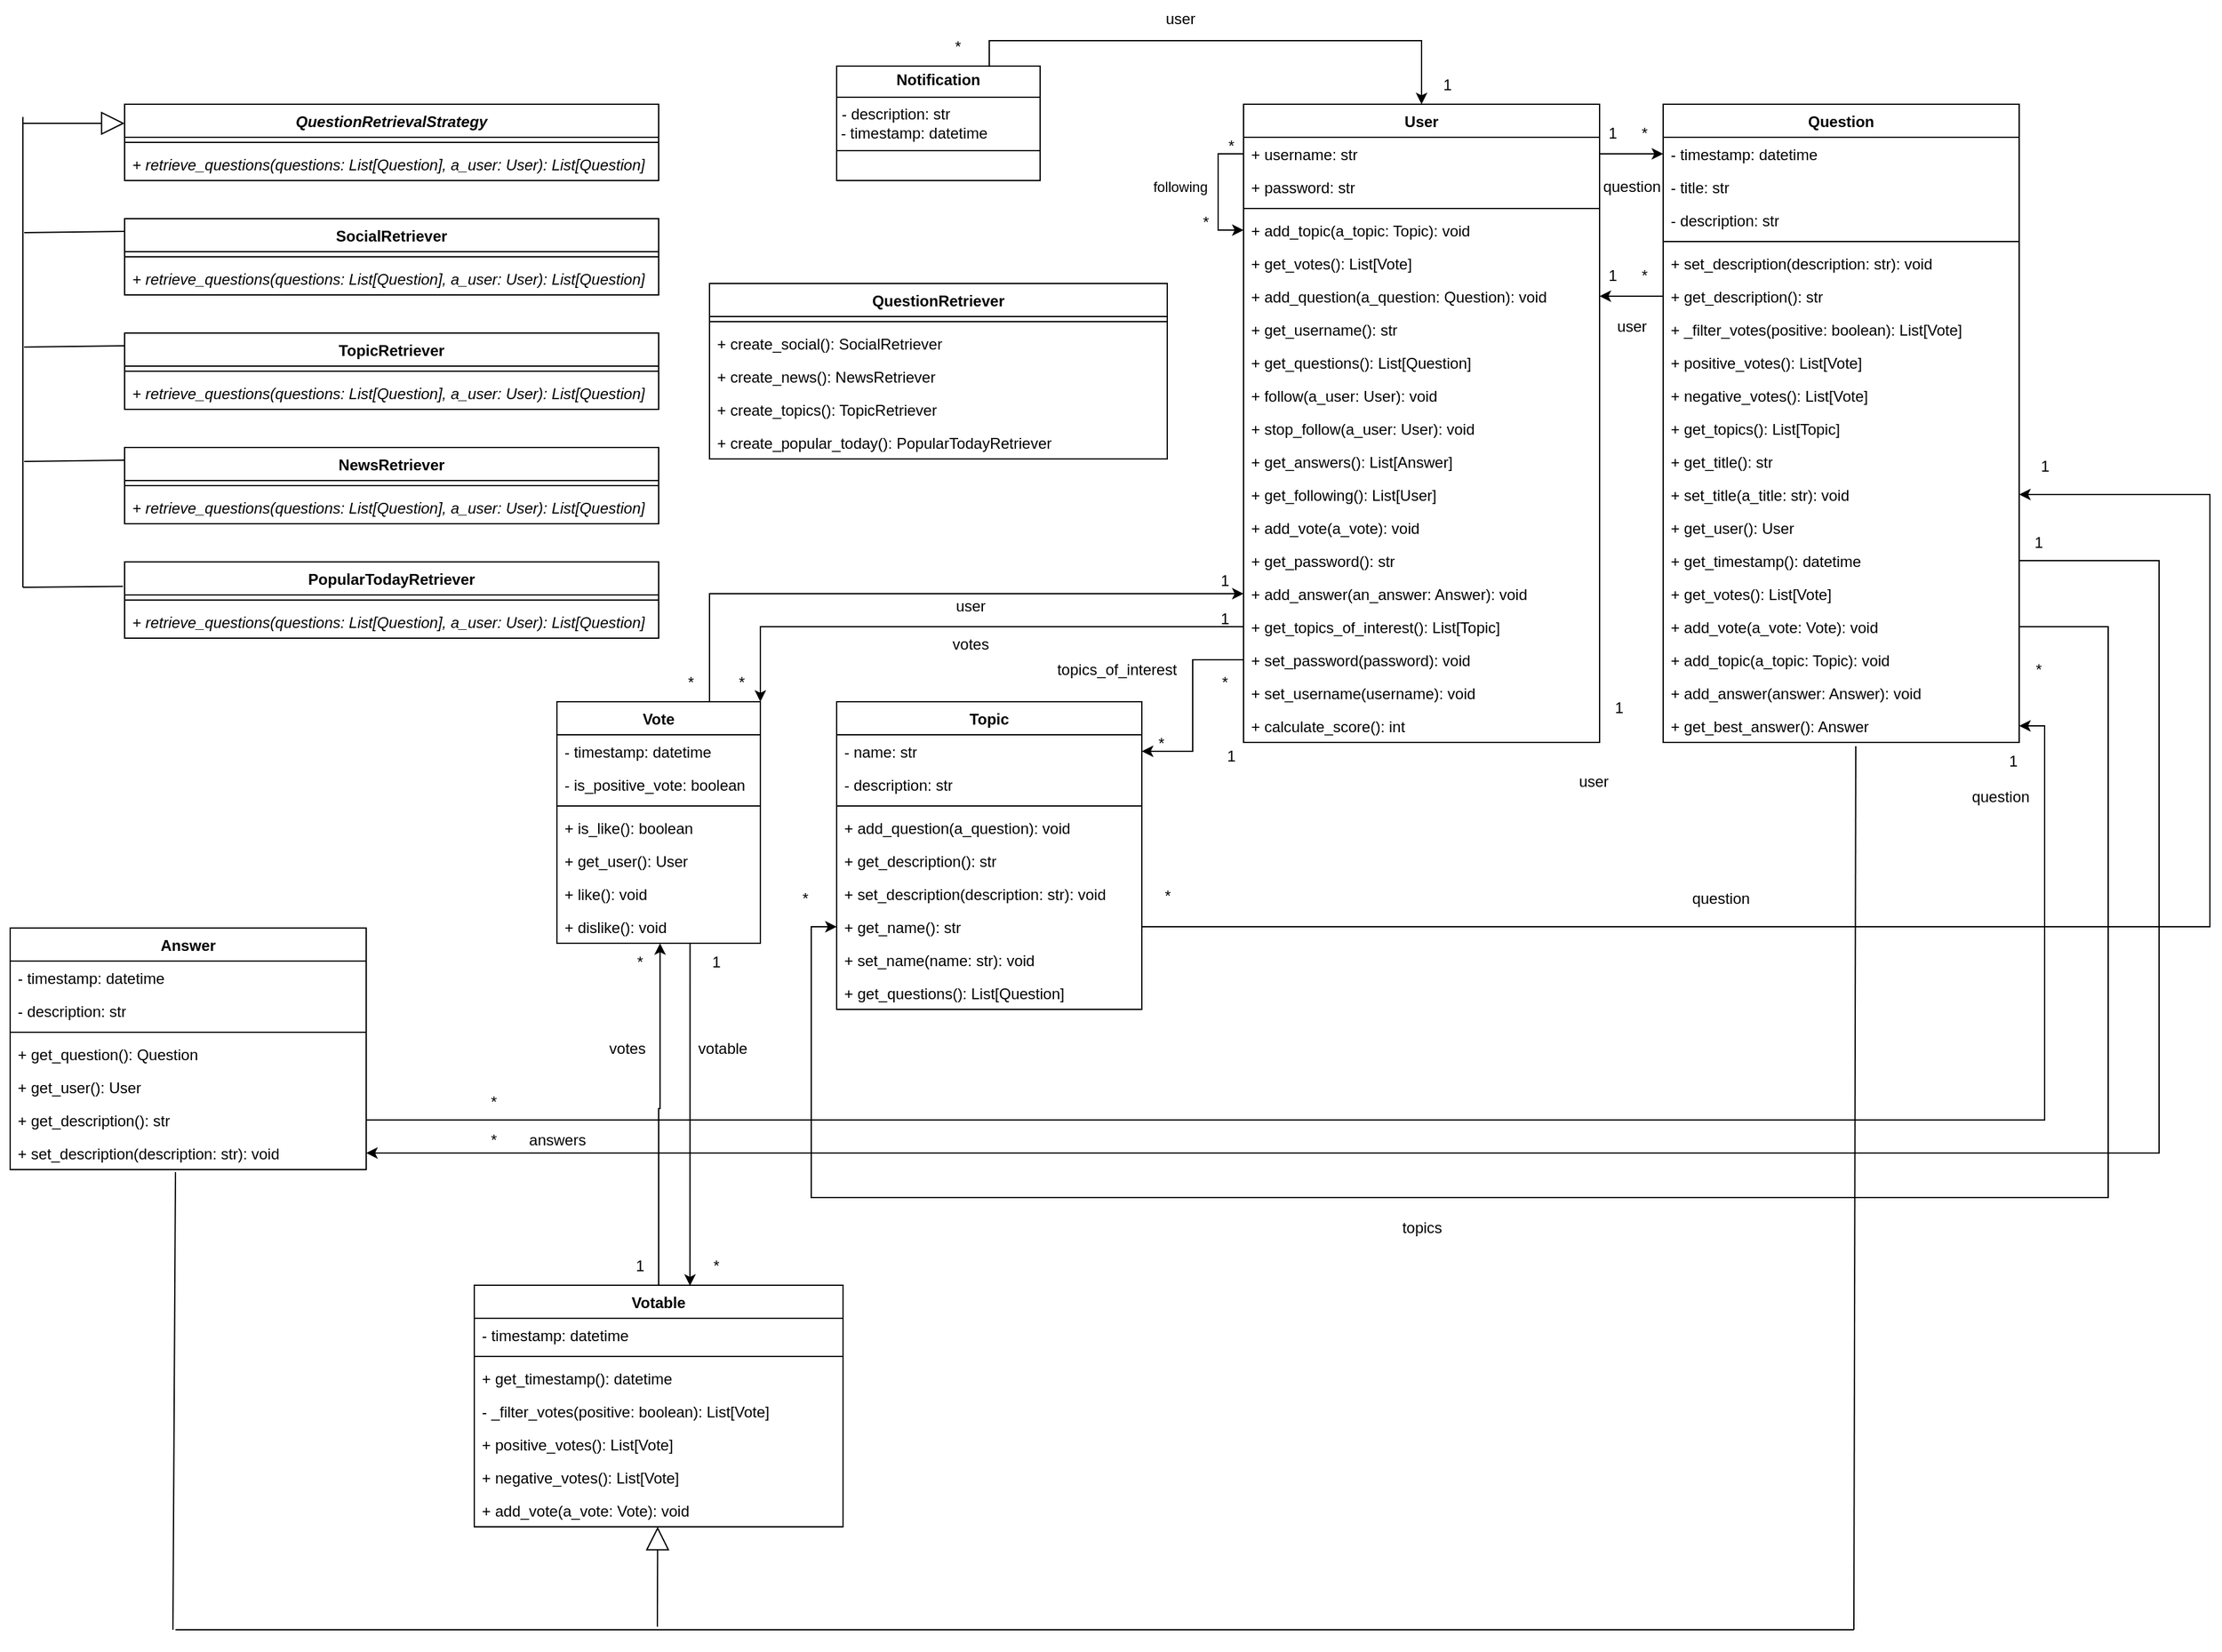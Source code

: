 <mxfile version="26.2.13">
  <diagram name="Page-1" id="iKgPyKmy4LgLmQeAzaMu">
    <mxGraphModel dx="1499" dy="734" grid="1" gridSize="10" guides="1" tooltips="1" connect="1" arrows="1" fold="1" page="1" pageScale="1" pageWidth="827" pageHeight="1169" math="0" shadow="0">
      <root>
        <mxCell id="0" />
        <mxCell id="1" parent="0" />
        <mxCell id="hSo5fMFqvrhgl-bArkcm-11" value="&lt;i&gt;QuestionRetrievalStrategy&lt;/i&gt;" style="swimlane;fontStyle=1;align=center;verticalAlign=top;childLayout=stackLayout;horizontal=1;startSize=26;horizontalStack=0;resizeParent=1;resizeParentMax=0;resizeLast=0;collapsible=1;marginBottom=0;whiteSpace=wrap;html=1;" parent="1" vertex="1">
          <mxGeometry x="120" y="240" width="420" height="60" as="geometry" />
        </mxCell>
        <mxCell id="hSo5fMFqvrhgl-bArkcm-12" value="" style="line;strokeWidth=1;fillColor=none;align=left;verticalAlign=middle;spacingTop=-1;spacingLeft=3;spacingRight=3;rotatable=0;labelPosition=right;points=[];portConstraint=eastwest;strokeColor=inherit;" parent="hSo5fMFqvrhgl-bArkcm-11" vertex="1">
          <mxGeometry y="26" width="420" height="8" as="geometry" />
        </mxCell>
        <mxCell id="hSo5fMFqvrhgl-bArkcm-13" value="&lt;i&gt;+&amp;nbsp;retrieve_questions(questions: List[Question], a_user: User): List[Question]&lt;/i&gt;" style="text;strokeColor=none;fillColor=none;align=left;verticalAlign=top;spacingLeft=4;spacingRight=4;overflow=hidden;rotatable=0;points=[[0,0.5],[1,0.5]];portConstraint=eastwest;whiteSpace=wrap;html=1;" parent="hSo5fMFqvrhgl-bArkcm-11" vertex="1">
          <mxGeometry y="34" width="420" height="26" as="geometry" />
        </mxCell>
        <mxCell id="hSo5fMFqvrhgl-bArkcm-14" value="SocialRetriever" style="swimlane;fontStyle=1;align=center;verticalAlign=top;childLayout=stackLayout;horizontal=1;startSize=26;horizontalStack=0;resizeParent=1;resizeParentMax=0;resizeLast=0;collapsible=1;marginBottom=0;whiteSpace=wrap;html=1;" parent="1" vertex="1">
          <mxGeometry x="120" y="330" width="420" height="60" as="geometry" />
        </mxCell>
        <mxCell id="hSo5fMFqvrhgl-bArkcm-15" value="" style="line;strokeWidth=1;fillColor=none;align=left;verticalAlign=middle;spacingTop=-1;spacingLeft=3;spacingRight=3;rotatable=0;labelPosition=right;points=[];portConstraint=eastwest;strokeColor=inherit;" parent="hSo5fMFqvrhgl-bArkcm-14" vertex="1">
          <mxGeometry y="26" width="420" height="8" as="geometry" />
        </mxCell>
        <mxCell id="hSo5fMFqvrhgl-bArkcm-16" value="&lt;i&gt;+&amp;nbsp;retrieve_questions(questions: List[Question], a_user: User): List[Question]&lt;/i&gt;" style="text;strokeColor=none;fillColor=none;align=left;verticalAlign=top;spacingLeft=4;spacingRight=4;overflow=hidden;rotatable=0;points=[[0,0.5],[1,0.5]];portConstraint=eastwest;whiteSpace=wrap;html=1;" parent="hSo5fMFqvrhgl-bArkcm-14" vertex="1">
          <mxGeometry y="34" width="420" height="26" as="geometry" />
        </mxCell>
        <mxCell id="hSo5fMFqvrhgl-bArkcm-17" value="TopicRetriever" style="swimlane;fontStyle=1;align=center;verticalAlign=top;childLayout=stackLayout;horizontal=1;startSize=26;horizontalStack=0;resizeParent=1;resizeParentMax=0;resizeLast=0;collapsible=1;marginBottom=0;whiteSpace=wrap;html=1;" parent="1" vertex="1">
          <mxGeometry x="120" y="420" width="420" height="60" as="geometry" />
        </mxCell>
        <mxCell id="hSo5fMFqvrhgl-bArkcm-18" value="" style="line;strokeWidth=1;fillColor=none;align=left;verticalAlign=middle;spacingTop=-1;spacingLeft=3;spacingRight=3;rotatable=0;labelPosition=right;points=[];portConstraint=eastwest;strokeColor=inherit;" parent="hSo5fMFqvrhgl-bArkcm-17" vertex="1">
          <mxGeometry y="26" width="420" height="8" as="geometry" />
        </mxCell>
        <mxCell id="hSo5fMFqvrhgl-bArkcm-19" value="&lt;i&gt;+&amp;nbsp;retrieve_questions(questions: List[Question], a_user: User): List[Question]&lt;/i&gt;" style="text;strokeColor=none;fillColor=none;align=left;verticalAlign=top;spacingLeft=4;spacingRight=4;overflow=hidden;rotatable=0;points=[[0,0.5],[1,0.5]];portConstraint=eastwest;whiteSpace=wrap;html=1;" parent="hSo5fMFqvrhgl-bArkcm-17" vertex="1">
          <mxGeometry y="34" width="420" height="26" as="geometry" />
        </mxCell>
        <mxCell id="hSo5fMFqvrhgl-bArkcm-20" value="NewsRetriever" style="swimlane;fontStyle=1;align=center;verticalAlign=top;childLayout=stackLayout;horizontal=1;startSize=26;horizontalStack=0;resizeParent=1;resizeParentMax=0;resizeLast=0;collapsible=1;marginBottom=0;whiteSpace=wrap;html=1;" parent="1" vertex="1">
          <mxGeometry x="120" y="510" width="420" height="60" as="geometry" />
        </mxCell>
        <mxCell id="hSo5fMFqvrhgl-bArkcm-21" value="" style="line;strokeWidth=1;fillColor=none;align=left;verticalAlign=middle;spacingTop=-1;spacingLeft=3;spacingRight=3;rotatable=0;labelPosition=right;points=[];portConstraint=eastwest;strokeColor=inherit;" parent="hSo5fMFqvrhgl-bArkcm-20" vertex="1">
          <mxGeometry y="26" width="420" height="8" as="geometry" />
        </mxCell>
        <mxCell id="hSo5fMFqvrhgl-bArkcm-22" value="&lt;i&gt;+&amp;nbsp;retrieve_questions(questions: List[Question], a_user: User): List[Question]&lt;/i&gt;" style="text;strokeColor=none;fillColor=none;align=left;verticalAlign=top;spacingLeft=4;spacingRight=4;overflow=hidden;rotatable=0;points=[[0,0.5],[1,0.5]];portConstraint=eastwest;whiteSpace=wrap;html=1;" parent="hSo5fMFqvrhgl-bArkcm-20" vertex="1">
          <mxGeometry y="34" width="420" height="26" as="geometry" />
        </mxCell>
        <mxCell id="hSo5fMFqvrhgl-bArkcm-23" value="PopularTodayRetriever" style="swimlane;fontStyle=1;align=center;verticalAlign=top;childLayout=stackLayout;horizontal=1;startSize=26;horizontalStack=0;resizeParent=1;resizeParentMax=0;resizeLast=0;collapsible=1;marginBottom=0;whiteSpace=wrap;html=1;" parent="1" vertex="1">
          <mxGeometry x="120" y="600" width="420" height="60" as="geometry" />
        </mxCell>
        <mxCell id="hSo5fMFqvrhgl-bArkcm-24" value="" style="line;strokeWidth=1;fillColor=none;align=left;verticalAlign=middle;spacingTop=-1;spacingLeft=3;spacingRight=3;rotatable=0;labelPosition=right;points=[];portConstraint=eastwest;strokeColor=inherit;" parent="hSo5fMFqvrhgl-bArkcm-23" vertex="1">
          <mxGeometry y="26" width="420" height="8" as="geometry" />
        </mxCell>
        <mxCell id="hSo5fMFqvrhgl-bArkcm-25" value="&lt;i&gt;+&amp;nbsp;retrieve_questions(questions: List[Question], a_user: User): List[Question]&lt;/i&gt;" style="text;strokeColor=none;fillColor=none;align=left;verticalAlign=top;spacingLeft=4;spacingRight=4;overflow=hidden;rotatable=0;points=[[0,0.5],[1,0.5]];portConstraint=eastwest;whiteSpace=wrap;html=1;" parent="hSo5fMFqvrhgl-bArkcm-23" vertex="1">
          <mxGeometry y="34" width="420" height="26" as="geometry" />
        </mxCell>
        <mxCell id="hSo5fMFqvrhgl-bArkcm-32" value="Answer" style="swimlane;fontStyle=1;align=center;verticalAlign=top;childLayout=stackLayout;horizontal=1;startSize=26;horizontalStack=0;resizeParent=1;resizeParentMax=0;resizeLast=0;collapsible=1;marginBottom=0;whiteSpace=wrap;html=1;" parent="1" vertex="1">
          <mxGeometry x="30" y="888" width="280" height="190" as="geometry" />
        </mxCell>
        <mxCell id="hSo5fMFqvrhgl-bArkcm-33" value="- timestamp: datetime" style="text;strokeColor=none;fillColor=none;align=left;verticalAlign=top;spacingLeft=4;spacingRight=4;overflow=hidden;rotatable=0;points=[[0,0.5],[1,0.5]];portConstraint=eastwest;whiteSpace=wrap;html=1;" parent="hSo5fMFqvrhgl-bArkcm-32" vertex="1">
          <mxGeometry y="26" width="280" height="26" as="geometry" />
        </mxCell>
        <mxCell id="hSo5fMFqvrhgl-bArkcm-34" value="- description: str" style="text;strokeColor=none;fillColor=none;align=left;verticalAlign=top;spacingLeft=4;spacingRight=4;overflow=hidden;rotatable=0;points=[[0,0.5],[1,0.5]];portConstraint=eastwest;whiteSpace=wrap;html=1;" parent="hSo5fMFqvrhgl-bArkcm-32" vertex="1">
          <mxGeometry y="52" width="280" height="26" as="geometry" />
        </mxCell>
        <mxCell id="hSo5fMFqvrhgl-bArkcm-35" value="" style="line;strokeWidth=1;fillColor=none;align=left;verticalAlign=middle;spacingTop=-1;spacingLeft=3;spacingRight=3;rotatable=0;labelPosition=right;points=[];portConstraint=eastwest;strokeColor=inherit;" parent="hSo5fMFqvrhgl-bArkcm-32" vertex="1">
          <mxGeometry y="78" width="280" height="8" as="geometry" />
        </mxCell>
        <mxCell id="hSo5fMFqvrhgl-bArkcm-39" value="+ get_question(): Question" style="text;strokeColor=none;fillColor=none;align=left;verticalAlign=top;spacingLeft=4;spacingRight=4;overflow=hidden;rotatable=0;points=[[0,0.5],[1,0.5]];portConstraint=eastwest;whiteSpace=wrap;html=1;" parent="hSo5fMFqvrhgl-bArkcm-32" vertex="1">
          <mxGeometry y="86" width="280" height="26" as="geometry" />
        </mxCell>
        <mxCell id="hSo5fMFqvrhgl-bArkcm-40" value="+ get_user(): User" style="text;strokeColor=none;fillColor=none;align=left;verticalAlign=top;spacingLeft=4;spacingRight=4;overflow=hidden;rotatable=0;points=[[0,0.5],[1,0.5]];portConstraint=eastwest;whiteSpace=wrap;html=1;" parent="hSo5fMFqvrhgl-bArkcm-32" vertex="1">
          <mxGeometry y="112" width="280" height="26" as="geometry" />
        </mxCell>
        <mxCell id="hSo5fMFqvrhgl-bArkcm-41" value="+ get_description(): str" style="text;strokeColor=none;fillColor=none;align=left;verticalAlign=top;spacingLeft=4;spacingRight=4;overflow=hidden;rotatable=0;points=[[0,0.5],[1,0.5]];portConstraint=eastwest;whiteSpace=wrap;html=1;" parent="hSo5fMFqvrhgl-bArkcm-32" vertex="1">
          <mxGeometry y="138" width="280" height="26" as="geometry" />
        </mxCell>
        <mxCell id="hSo5fMFqvrhgl-bArkcm-42" value="+ set_description(description: str): void" style="text;strokeColor=none;fillColor=none;align=left;verticalAlign=top;spacingLeft=4;spacingRight=4;overflow=hidden;rotatable=0;points=[[0,0.5],[1,0.5]];portConstraint=eastwest;whiteSpace=wrap;html=1;" parent="hSo5fMFqvrhgl-bArkcm-32" vertex="1">
          <mxGeometry y="164" width="280" height="26" as="geometry" />
        </mxCell>
        <mxCell id="hSo5fMFqvrhgl-bArkcm-46" value="User" style="swimlane;fontStyle=1;align=center;verticalAlign=top;childLayout=stackLayout;horizontal=1;startSize=26;horizontalStack=0;resizeParent=1;resizeParentMax=0;resizeLast=0;collapsible=1;marginBottom=0;whiteSpace=wrap;html=1;" parent="1" vertex="1">
          <mxGeometry x="1000" y="240" width="280" height="502" as="geometry" />
        </mxCell>
        <mxCell id="hSo5fMFqvrhgl-bArkcm-47" style="edgeStyle=orthogonalEdgeStyle;rounded=0;orthogonalLoop=1;jettySize=auto;html=1;exitX=0;exitY=0.5;exitDx=0;exitDy=0;entryX=0;entryY=0.5;entryDx=0;entryDy=0;" parent="hSo5fMFqvrhgl-bArkcm-46" source="hSo5fMFqvrhgl-bArkcm-49" target="hSo5fMFqvrhgl-bArkcm-52" edge="1">
          <mxGeometry relative="1" as="geometry" />
        </mxCell>
        <mxCell id="hSo5fMFqvrhgl-bArkcm-48" value="following" style="edgeLabel;html=1;align=center;verticalAlign=middle;resizable=0;points=[];" parent="hSo5fMFqvrhgl-bArkcm-47" vertex="1" connectable="0">
          <mxGeometry x="-0.022" relative="1" as="geometry">
            <mxPoint x="-30" y="-3" as="offset" />
          </mxGeometry>
        </mxCell>
        <mxCell id="hSo5fMFqvrhgl-bArkcm-49" value="+ username: str" style="text;strokeColor=none;fillColor=none;align=left;verticalAlign=top;spacingLeft=4;spacingRight=4;overflow=hidden;rotatable=0;points=[[0,0.5],[1,0.5]];portConstraint=eastwest;whiteSpace=wrap;html=1;" parent="hSo5fMFqvrhgl-bArkcm-46" vertex="1">
          <mxGeometry y="26" width="280" height="26" as="geometry" />
        </mxCell>
        <mxCell id="hSo5fMFqvrhgl-bArkcm-50" value="+ password: str" style="text;strokeColor=none;fillColor=none;align=left;verticalAlign=top;spacingLeft=4;spacingRight=4;overflow=hidden;rotatable=0;points=[[0,0.5],[1,0.5]];portConstraint=eastwest;whiteSpace=wrap;html=1;" parent="hSo5fMFqvrhgl-bArkcm-46" vertex="1">
          <mxGeometry y="52" width="280" height="26" as="geometry" />
        </mxCell>
        <mxCell id="hSo5fMFqvrhgl-bArkcm-51" value="" style="line;strokeWidth=1;fillColor=none;align=left;verticalAlign=middle;spacingTop=-1;spacingLeft=3;spacingRight=3;rotatable=0;labelPosition=right;points=[];portConstraint=eastwest;strokeColor=inherit;" parent="hSo5fMFqvrhgl-bArkcm-46" vertex="1">
          <mxGeometry y="78" width="280" height="8" as="geometry" />
        </mxCell>
        <mxCell id="hSo5fMFqvrhgl-bArkcm-52" value="+&amp;nbsp;add_topic(a_topic: Topic): void" style="text;strokeColor=none;fillColor=none;align=left;verticalAlign=top;spacingLeft=4;spacingRight=4;overflow=hidden;rotatable=0;points=[[0,0.5],[1,0.5]];portConstraint=eastwest;whiteSpace=wrap;html=1;" parent="hSo5fMFqvrhgl-bArkcm-46" vertex="1">
          <mxGeometry y="86" width="280" height="26" as="geometry" />
        </mxCell>
        <mxCell id="hSo5fMFqvrhgl-bArkcm-53" value="+&amp;nbsp;get_votes(): List[Vote]" style="text;strokeColor=none;fillColor=none;align=left;verticalAlign=top;spacingLeft=4;spacingRight=4;overflow=hidden;rotatable=0;points=[[0,0.5],[1,0.5]];portConstraint=eastwest;whiteSpace=wrap;html=1;" parent="hSo5fMFqvrhgl-bArkcm-46" vertex="1">
          <mxGeometry y="112" width="280" height="26" as="geometry" />
        </mxCell>
        <mxCell id="hSo5fMFqvrhgl-bArkcm-54" value="+&amp;nbsp;add_question(a_question: Question): void" style="text;strokeColor=none;fillColor=none;align=left;verticalAlign=top;spacingLeft=4;spacingRight=4;overflow=hidden;rotatable=0;points=[[0,0.5],[1,0.5]];portConstraint=eastwest;whiteSpace=wrap;html=1;" parent="hSo5fMFqvrhgl-bArkcm-46" vertex="1">
          <mxGeometry y="138" width="280" height="26" as="geometry" />
        </mxCell>
        <mxCell id="hSo5fMFqvrhgl-bArkcm-55" value="+&amp;nbsp;get_username(): str" style="text;strokeColor=none;fillColor=none;align=left;verticalAlign=top;spacingLeft=4;spacingRight=4;overflow=hidden;rotatable=0;points=[[0,0.5],[1,0.5]];portConstraint=eastwest;whiteSpace=wrap;html=1;" parent="hSo5fMFqvrhgl-bArkcm-46" vertex="1">
          <mxGeometry y="164" width="280" height="26" as="geometry" />
        </mxCell>
        <mxCell id="hSo5fMFqvrhgl-bArkcm-56" value="+&amp;nbsp;get_questions(): List[Question]" style="text;strokeColor=none;fillColor=none;align=left;verticalAlign=top;spacingLeft=4;spacingRight=4;overflow=hidden;rotatable=0;points=[[0,0.5],[1,0.5]];portConstraint=eastwest;whiteSpace=wrap;html=1;" parent="hSo5fMFqvrhgl-bArkcm-46" vertex="1">
          <mxGeometry y="190" width="280" height="26" as="geometry" />
        </mxCell>
        <mxCell id="hSo5fMFqvrhgl-bArkcm-57" value="+&amp;nbsp;follow(a_user: User): void" style="text;strokeColor=none;fillColor=none;align=left;verticalAlign=top;spacingLeft=4;spacingRight=4;overflow=hidden;rotatable=0;points=[[0,0.5],[1,0.5]];portConstraint=eastwest;whiteSpace=wrap;html=1;" parent="hSo5fMFqvrhgl-bArkcm-46" vertex="1">
          <mxGeometry y="216" width="280" height="26" as="geometry" />
        </mxCell>
        <mxCell id="hSo5fMFqvrhgl-bArkcm-58" value="+ stop_follow(a_user: User): void" style="text;strokeColor=none;fillColor=none;align=left;verticalAlign=top;spacingLeft=4;spacingRight=4;overflow=hidden;rotatable=0;points=[[0,0.5],[1,0.5]];portConstraint=eastwest;whiteSpace=wrap;html=1;" parent="hSo5fMFqvrhgl-bArkcm-46" vertex="1">
          <mxGeometry y="242" width="280" height="26" as="geometry" />
        </mxCell>
        <mxCell id="hSo5fMFqvrhgl-bArkcm-59" value="+ get_answers(): List[Answer]" style="text;strokeColor=none;fillColor=none;align=left;verticalAlign=top;spacingLeft=4;spacingRight=4;overflow=hidden;rotatable=0;points=[[0,0.5],[1,0.5]];portConstraint=eastwest;whiteSpace=wrap;html=1;" parent="hSo5fMFqvrhgl-bArkcm-46" vertex="1">
          <mxGeometry y="268" width="280" height="26" as="geometry" />
        </mxCell>
        <mxCell id="hSo5fMFqvrhgl-bArkcm-60" value="+&amp;nbsp;get_following(): List[User]" style="text;strokeColor=none;fillColor=none;align=left;verticalAlign=top;spacingLeft=4;spacingRight=4;overflow=hidden;rotatable=0;points=[[0,0.5],[1,0.5]];portConstraint=eastwest;whiteSpace=wrap;html=1;" parent="hSo5fMFqvrhgl-bArkcm-46" vertex="1">
          <mxGeometry y="294" width="280" height="26" as="geometry" />
        </mxCell>
        <mxCell id="hSo5fMFqvrhgl-bArkcm-61" value="+ add_vote(a_vote): void" style="text;strokeColor=none;fillColor=none;align=left;verticalAlign=top;spacingLeft=4;spacingRight=4;overflow=hidden;rotatable=0;points=[[0,0.5],[1,0.5]];portConstraint=eastwest;whiteSpace=wrap;html=1;" parent="hSo5fMFqvrhgl-bArkcm-46" vertex="1">
          <mxGeometry y="320" width="280" height="26" as="geometry" />
        </mxCell>
        <mxCell id="hSo5fMFqvrhgl-bArkcm-62" value="+ get_password(): str" style="text;strokeColor=none;fillColor=none;align=left;verticalAlign=top;spacingLeft=4;spacingRight=4;overflow=hidden;rotatable=0;points=[[0,0.5],[1,0.5]];portConstraint=eastwest;whiteSpace=wrap;html=1;" parent="hSo5fMFqvrhgl-bArkcm-46" vertex="1">
          <mxGeometry y="346" width="280" height="26" as="geometry" />
        </mxCell>
        <mxCell id="hSo5fMFqvrhgl-bArkcm-63" value="+&amp;nbsp;add_answer(an_answer: Answer): void" style="text;strokeColor=none;fillColor=none;align=left;verticalAlign=top;spacingLeft=4;spacingRight=4;overflow=hidden;rotatable=0;points=[[0,0.5],[1,0.5]];portConstraint=eastwest;whiteSpace=wrap;html=1;" parent="hSo5fMFqvrhgl-bArkcm-46" vertex="1">
          <mxGeometry y="372" width="280" height="26" as="geometry" />
        </mxCell>
        <mxCell id="hSo5fMFqvrhgl-bArkcm-64" value="+&amp;nbsp;get_topics_of_interest(): List[Topic]" style="text;strokeColor=none;fillColor=none;align=left;verticalAlign=top;spacingLeft=4;spacingRight=4;overflow=hidden;rotatable=0;points=[[0,0.5],[1,0.5]];portConstraint=eastwest;whiteSpace=wrap;html=1;" parent="hSo5fMFqvrhgl-bArkcm-46" vertex="1">
          <mxGeometry y="398" width="280" height="26" as="geometry" />
        </mxCell>
        <mxCell id="hSo5fMFqvrhgl-bArkcm-65" value="+&amp;nbsp;set_password(password): void" style="text;strokeColor=none;fillColor=none;align=left;verticalAlign=top;spacingLeft=4;spacingRight=4;overflow=hidden;rotatable=0;points=[[0,0.5],[1,0.5]];portConstraint=eastwest;whiteSpace=wrap;html=1;" parent="hSo5fMFqvrhgl-bArkcm-46" vertex="1">
          <mxGeometry y="424" width="280" height="26" as="geometry" />
        </mxCell>
        <mxCell id="hSo5fMFqvrhgl-bArkcm-66" value="+&amp;nbsp;set_username(username): void" style="text;strokeColor=none;fillColor=none;align=left;verticalAlign=top;spacingLeft=4;spacingRight=4;overflow=hidden;rotatable=0;points=[[0,0.5],[1,0.5]];portConstraint=eastwest;whiteSpace=wrap;html=1;" parent="hSo5fMFqvrhgl-bArkcm-46" vertex="1">
          <mxGeometry y="450" width="280" height="26" as="geometry" />
        </mxCell>
        <mxCell id="hSo5fMFqvrhgl-bArkcm-67" value="+&amp;nbsp;calculate_score(): int" style="text;strokeColor=none;fillColor=none;align=left;verticalAlign=top;spacingLeft=4;spacingRight=4;overflow=hidden;rotatable=0;points=[[0,0.5],[1,0.5]];portConstraint=eastwest;whiteSpace=wrap;html=1;" parent="hSo5fMFqvrhgl-bArkcm-46" vertex="1">
          <mxGeometry y="476" width="280" height="26" as="geometry" />
        </mxCell>
        <mxCell id="hSo5fMFqvrhgl-bArkcm-68" style="edgeStyle=orthogonalEdgeStyle;rounded=0;orthogonalLoop=1;jettySize=auto;html=1;exitX=0.75;exitY=0;exitDx=0;exitDy=0;entryX=0;entryY=0.5;entryDx=0;entryDy=0;" parent="1" source="hSo5fMFqvrhgl-bArkcm-69" target="hSo5fMFqvrhgl-bArkcm-63" edge="1">
          <mxGeometry relative="1" as="geometry" />
        </mxCell>
        <mxCell id="hSo5fMFqvrhgl-bArkcm-69" value="Vote" style="swimlane;fontStyle=1;align=center;verticalAlign=top;childLayout=stackLayout;horizontal=1;startSize=26;horizontalStack=0;resizeParent=1;resizeParentMax=0;resizeLast=0;collapsible=1;marginBottom=0;whiteSpace=wrap;html=1;" parent="1" vertex="1">
          <mxGeometry x="460" y="710" width="160" height="190" as="geometry" />
        </mxCell>
        <mxCell id="hSo5fMFqvrhgl-bArkcm-70" value="- timestamp: datetime" style="text;strokeColor=none;fillColor=none;align=left;verticalAlign=top;spacingLeft=4;spacingRight=4;overflow=hidden;rotatable=0;points=[[0,0.5],[1,0.5]];portConstraint=eastwest;whiteSpace=wrap;html=1;" parent="hSo5fMFqvrhgl-bArkcm-69" vertex="1">
          <mxGeometry y="26" width="160" height="26" as="geometry" />
        </mxCell>
        <mxCell id="hSo5fMFqvrhgl-bArkcm-71" value="- is_positive_vote: boolean" style="text;strokeColor=none;fillColor=none;align=left;verticalAlign=top;spacingLeft=4;spacingRight=4;overflow=hidden;rotatable=0;points=[[0,0.5],[1,0.5]];portConstraint=eastwest;whiteSpace=wrap;html=1;" parent="hSo5fMFqvrhgl-bArkcm-69" vertex="1">
          <mxGeometry y="52" width="160" height="26" as="geometry" />
        </mxCell>
        <mxCell id="hSo5fMFqvrhgl-bArkcm-72" value="" style="line;strokeWidth=1;fillColor=none;align=left;verticalAlign=middle;spacingTop=-1;spacingLeft=3;spacingRight=3;rotatable=0;labelPosition=right;points=[];portConstraint=eastwest;strokeColor=inherit;" parent="hSo5fMFqvrhgl-bArkcm-69" vertex="1">
          <mxGeometry y="78" width="160" height="8" as="geometry" />
        </mxCell>
        <mxCell id="hSo5fMFqvrhgl-bArkcm-73" value="+&amp;nbsp;is_like(): boolean" style="text;strokeColor=none;fillColor=none;align=left;verticalAlign=top;spacingLeft=4;spacingRight=4;overflow=hidden;rotatable=0;points=[[0,0.5],[1,0.5]];portConstraint=eastwest;whiteSpace=wrap;html=1;" parent="hSo5fMFqvrhgl-bArkcm-69" vertex="1">
          <mxGeometry y="86" width="160" height="26" as="geometry" />
        </mxCell>
        <mxCell id="hSo5fMFqvrhgl-bArkcm-74" value="+ get_user(): User" style="text;strokeColor=none;fillColor=none;align=left;verticalAlign=top;spacingLeft=4;spacingRight=4;overflow=hidden;rotatable=0;points=[[0,0.5],[1,0.5]];portConstraint=eastwest;whiteSpace=wrap;html=1;" parent="hSo5fMFqvrhgl-bArkcm-69" vertex="1">
          <mxGeometry y="112" width="160" height="26" as="geometry" />
        </mxCell>
        <mxCell id="hSo5fMFqvrhgl-bArkcm-75" value="+ like(): void" style="text;strokeColor=none;fillColor=none;align=left;verticalAlign=top;spacingLeft=4;spacingRight=4;overflow=hidden;rotatable=0;points=[[0,0.5],[1,0.5]];portConstraint=eastwest;whiteSpace=wrap;html=1;" parent="hSo5fMFqvrhgl-bArkcm-69" vertex="1">
          <mxGeometry y="138" width="160" height="26" as="geometry" />
        </mxCell>
        <mxCell id="hSo5fMFqvrhgl-bArkcm-76" value="+ dislike(): void" style="text;strokeColor=none;fillColor=none;align=left;verticalAlign=top;spacingLeft=4;spacingRight=4;overflow=hidden;rotatable=0;points=[[0,0.5],[1,0.5]];portConstraint=eastwest;whiteSpace=wrap;html=1;" parent="hSo5fMFqvrhgl-bArkcm-69" vertex="1">
          <mxGeometry y="164" width="160" height="26" as="geometry" />
        </mxCell>
        <mxCell id="hSo5fMFqvrhgl-bArkcm-77" value="Question" style="swimlane;fontStyle=1;align=center;verticalAlign=top;childLayout=stackLayout;horizontal=1;startSize=26;horizontalStack=0;resizeParent=1;resizeParentMax=0;resizeLast=0;collapsible=1;marginBottom=0;whiteSpace=wrap;html=1;" parent="1" vertex="1">
          <mxGeometry x="1330" y="240" width="280" height="502" as="geometry" />
        </mxCell>
        <mxCell id="hSo5fMFqvrhgl-bArkcm-78" value="- timestamp: datetime" style="text;strokeColor=none;fillColor=none;align=left;verticalAlign=top;spacingLeft=4;spacingRight=4;overflow=hidden;rotatable=0;points=[[0,0.5],[1,0.5]];portConstraint=eastwest;whiteSpace=wrap;html=1;" parent="hSo5fMFqvrhgl-bArkcm-77" vertex="1">
          <mxGeometry y="26" width="280" height="26" as="geometry" />
        </mxCell>
        <mxCell id="hSo5fMFqvrhgl-bArkcm-79" value="- title: str" style="text;strokeColor=none;fillColor=none;align=left;verticalAlign=top;spacingLeft=4;spacingRight=4;overflow=hidden;rotatable=0;points=[[0,0.5],[1,0.5]];portConstraint=eastwest;whiteSpace=wrap;html=1;" parent="hSo5fMFqvrhgl-bArkcm-77" vertex="1">
          <mxGeometry y="52" width="280" height="26" as="geometry" />
        </mxCell>
        <mxCell id="hSo5fMFqvrhgl-bArkcm-80" value="- description: str" style="text;strokeColor=none;fillColor=none;align=left;verticalAlign=top;spacingLeft=4;spacingRight=4;overflow=hidden;rotatable=0;points=[[0,0.5],[1,0.5]];portConstraint=eastwest;whiteSpace=wrap;html=1;" parent="hSo5fMFqvrhgl-bArkcm-77" vertex="1">
          <mxGeometry y="78" width="280" height="26" as="geometry" />
        </mxCell>
        <mxCell id="hSo5fMFqvrhgl-bArkcm-81" value="" style="line;strokeWidth=1;fillColor=none;align=left;verticalAlign=middle;spacingTop=-1;spacingLeft=3;spacingRight=3;rotatable=0;labelPosition=right;points=[];portConstraint=eastwest;strokeColor=inherit;" parent="hSo5fMFqvrhgl-bArkcm-77" vertex="1">
          <mxGeometry y="104" width="280" height="8" as="geometry" />
        </mxCell>
        <mxCell id="hSo5fMFqvrhgl-bArkcm-82" value="+&amp;nbsp;set_description(description: str): void" style="text;strokeColor=none;fillColor=none;align=left;verticalAlign=top;spacingLeft=4;spacingRight=4;overflow=hidden;rotatable=0;points=[[0,0.5],[1,0.5]];portConstraint=eastwest;whiteSpace=wrap;html=1;" parent="hSo5fMFqvrhgl-bArkcm-77" vertex="1">
          <mxGeometry y="112" width="280" height="26" as="geometry" />
        </mxCell>
        <mxCell id="hSo5fMFqvrhgl-bArkcm-83" value="+&amp;nbsp;get_description(): str" style="text;strokeColor=none;fillColor=none;align=left;verticalAlign=top;spacingLeft=4;spacingRight=4;overflow=hidden;rotatable=0;points=[[0,0.5],[1,0.5]];portConstraint=eastwest;whiteSpace=wrap;html=1;" parent="hSo5fMFqvrhgl-bArkcm-77" vertex="1">
          <mxGeometry y="138" width="280" height="26" as="geometry" />
        </mxCell>
        <mxCell id="hSo5fMFqvrhgl-bArkcm-84" value="+&amp;nbsp;_filter_votes(positive: boolean): List[Vote]" style="text;strokeColor=none;fillColor=none;align=left;verticalAlign=top;spacingLeft=4;spacingRight=4;overflow=hidden;rotatable=0;points=[[0,0.5],[1,0.5]];portConstraint=eastwest;whiteSpace=wrap;html=1;" parent="hSo5fMFqvrhgl-bArkcm-77" vertex="1">
          <mxGeometry y="164" width="280" height="26" as="geometry" />
        </mxCell>
        <mxCell id="hSo5fMFqvrhgl-bArkcm-85" value="+&amp;nbsp;positive_votes(): List[Vote]" style="text;strokeColor=none;fillColor=none;align=left;verticalAlign=top;spacingLeft=4;spacingRight=4;overflow=hidden;rotatable=0;points=[[0,0.5],[1,0.5]];portConstraint=eastwest;whiteSpace=wrap;html=1;" parent="hSo5fMFqvrhgl-bArkcm-77" vertex="1">
          <mxGeometry y="190" width="280" height="26" as="geometry" />
        </mxCell>
        <mxCell id="hSo5fMFqvrhgl-bArkcm-86" value="+ negative_votes(): List[Vote]" style="text;strokeColor=none;fillColor=none;align=left;verticalAlign=top;spacingLeft=4;spacingRight=4;overflow=hidden;rotatable=0;points=[[0,0.5],[1,0.5]];portConstraint=eastwest;whiteSpace=wrap;html=1;" parent="hSo5fMFqvrhgl-bArkcm-77" vertex="1">
          <mxGeometry y="216" width="280" height="26" as="geometry" />
        </mxCell>
        <mxCell id="hSo5fMFqvrhgl-bArkcm-87" value="+&amp;nbsp;get_topics(): List[Topic]" style="text;strokeColor=none;fillColor=none;align=left;verticalAlign=top;spacingLeft=4;spacingRight=4;overflow=hidden;rotatable=0;points=[[0,0.5],[1,0.5]];portConstraint=eastwest;whiteSpace=wrap;html=1;" parent="hSo5fMFqvrhgl-bArkcm-77" vertex="1">
          <mxGeometry y="242" width="280" height="26" as="geometry" />
        </mxCell>
        <mxCell id="hSo5fMFqvrhgl-bArkcm-88" value="+ get_title(): str" style="text;strokeColor=none;fillColor=none;align=left;verticalAlign=top;spacingLeft=4;spacingRight=4;overflow=hidden;rotatable=0;points=[[0,0.5],[1,0.5]];portConstraint=eastwest;whiteSpace=wrap;html=1;" parent="hSo5fMFqvrhgl-bArkcm-77" vertex="1">
          <mxGeometry y="268" width="280" height="26" as="geometry" />
        </mxCell>
        <mxCell id="hSo5fMFqvrhgl-bArkcm-89" value="+&amp;nbsp;set_title(a_title: str): void" style="text;strokeColor=none;fillColor=none;align=left;verticalAlign=top;spacingLeft=4;spacingRight=4;overflow=hidden;rotatable=0;points=[[0,0.5],[1,0.5]];portConstraint=eastwest;whiteSpace=wrap;html=1;" parent="hSo5fMFqvrhgl-bArkcm-77" vertex="1">
          <mxGeometry y="294" width="280" height="26" as="geometry" />
        </mxCell>
        <mxCell id="hSo5fMFqvrhgl-bArkcm-90" value="+ get_user(): User" style="text;strokeColor=none;fillColor=none;align=left;verticalAlign=top;spacingLeft=4;spacingRight=4;overflow=hidden;rotatable=0;points=[[0,0.5],[1,0.5]];portConstraint=eastwest;whiteSpace=wrap;html=1;" parent="hSo5fMFqvrhgl-bArkcm-77" vertex="1">
          <mxGeometry y="320" width="280" height="26" as="geometry" />
        </mxCell>
        <mxCell id="hSo5fMFqvrhgl-bArkcm-91" value="+&amp;nbsp;get_timestamp(): datetime" style="text;strokeColor=none;fillColor=none;align=left;verticalAlign=top;spacingLeft=4;spacingRight=4;overflow=hidden;rotatable=0;points=[[0,0.5],[1,0.5]];portConstraint=eastwest;whiteSpace=wrap;html=1;" parent="hSo5fMFqvrhgl-bArkcm-77" vertex="1">
          <mxGeometry y="346" width="280" height="26" as="geometry" />
        </mxCell>
        <mxCell id="hSo5fMFqvrhgl-bArkcm-92" value="+&amp;nbsp;get_votes(): List[Vote]" style="text;strokeColor=none;fillColor=none;align=left;verticalAlign=top;spacingLeft=4;spacingRight=4;overflow=hidden;rotatable=0;points=[[0,0.5],[1,0.5]];portConstraint=eastwest;whiteSpace=wrap;html=1;" parent="hSo5fMFqvrhgl-bArkcm-77" vertex="1">
          <mxGeometry y="372" width="280" height="26" as="geometry" />
        </mxCell>
        <mxCell id="hSo5fMFqvrhgl-bArkcm-93" value="+ add_vote(a_vote: Vote): void" style="text;strokeColor=none;fillColor=none;align=left;verticalAlign=top;spacingLeft=4;spacingRight=4;overflow=hidden;rotatable=0;points=[[0,0.5],[1,0.5]];portConstraint=eastwest;whiteSpace=wrap;html=1;" parent="hSo5fMFqvrhgl-bArkcm-77" vertex="1">
          <mxGeometry y="398" width="280" height="26" as="geometry" />
        </mxCell>
        <mxCell id="hSo5fMFqvrhgl-bArkcm-94" value="+ add_topic(a_topic: Topic): void" style="text;strokeColor=none;fillColor=none;align=left;verticalAlign=top;spacingLeft=4;spacingRight=4;overflow=hidden;rotatable=0;points=[[0,0.5],[1,0.5]];portConstraint=eastwest;whiteSpace=wrap;html=1;" parent="hSo5fMFqvrhgl-bArkcm-77" vertex="1">
          <mxGeometry y="424" width="280" height="26" as="geometry" />
        </mxCell>
        <mxCell id="hSo5fMFqvrhgl-bArkcm-95" value="+ add_answer(answer: Answer): void" style="text;strokeColor=none;fillColor=none;align=left;verticalAlign=top;spacingLeft=4;spacingRight=4;overflow=hidden;rotatable=0;points=[[0,0.5],[1,0.5]];portConstraint=eastwest;whiteSpace=wrap;html=1;" parent="hSo5fMFqvrhgl-bArkcm-77" vertex="1">
          <mxGeometry y="450" width="280" height="26" as="geometry" />
        </mxCell>
        <mxCell id="hSo5fMFqvrhgl-bArkcm-96" value="+ get_best_answer(): Answer" style="text;strokeColor=none;fillColor=none;align=left;verticalAlign=top;spacingLeft=4;spacingRight=4;overflow=hidden;rotatable=0;points=[[0,0.5],[1,0.5]];portConstraint=eastwest;whiteSpace=wrap;html=1;" parent="hSo5fMFqvrhgl-bArkcm-77" vertex="1">
          <mxGeometry y="476" width="280" height="26" as="geometry" />
        </mxCell>
        <mxCell id="hSo5fMFqvrhgl-bArkcm-97" value="Topic" style="swimlane;fontStyle=1;align=center;verticalAlign=top;childLayout=stackLayout;horizontal=1;startSize=26;horizontalStack=0;resizeParent=1;resizeParentMax=0;resizeLast=0;collapsible=1;marginBottom=0;whiteSpace=wrap;html=1;" parent="1" vertex="1">
          <mxGeometry x="680" y="710" width="240" height="242" as="geometry" />
        </mxCell>
        <mxCell id="hSo5fMFqvrhgl-bArkcm-98" value="- name: str" style="text;strokeColor=none;fillColor=none;align=left;verticalAlign=top;spacingLeft=4;spacingRight=4;overflow=hidden;rotatable=0;points=[[0,0.5],[1,0.5]];portConstraint=eastwest;whiteSpace=wrap;html=1;" parent="hSo5fMFqvrhgl-bArkcm-97" vertex="1">
          <mxGeometry y="26" width="240" height="26" as="geometry" />
        </mxCell>
        <mxCell id="hSo5fMFqvrhgl-bArkcm-99" value="- description: str" style="text;strokeColor=none;fillColor=none;align=left;verticalAlign=top;spacingLeft=4;spacingRight=4;overflow=hidden;rotatable=0;points=[[0,0.5],[1,0.5]];portConstraint=eastwest;whiteSpace=wrap;html=1;" parent="hSo5fMFqvrhgl-bArkcm-97" vertex="1">
          <mxGeometry y="52" width="240" height="26" as="geometry" />
        </mxCell>
        <mxCell id="hSo5fMFqvrhgl-bArkcm-100" value="" style="line;strokeWidth=1;fillColor=none;align=left;verticalAlign=middle;spacingTop=-1;spacingLeft=3;spacingRight=3;rotatable=0;labelPosition=right;points=[];portConstraint=eastwest;strokeColor=inherit;" parent="hSo5fMFqvrhgl-bArkcm-97" vertex="1">
          <mxGeometry y="78" width="240" height="8" as="geometry" />
        </mxCell>
        <mxCell id="hSo5fMFqvrhgl-bArkcm-101" value="+ add_question(a_question): void" style="text;strokeColor=none;fillColor=none;align=left;verticalAlign=top;spacingLeft=4;spacingRight=4;overflow=hidden;rotatable=0;points=[[0,0.5],[1,0.5]];portConstraint=eastwest;whiteSpace=wrap;html=1;" parent="hSo5fMFqvrhgl-bArkcm-97" vertex="1">
          <mxGeometry y="86" width="240" height="26" as="geometry" />
        </mxCell>
        <mxCell id="hSo5fMFqvrhgl-bArkcm-102" value="+ get_description(): str" style="text;strokeColor=none;fillColor=none;align=left;verticalAlign=top;spacingLeft=4;spacingRight=4;overflow=hidden;rotatable=0;points=[[0,0.5],[1,0.5]];portConstraint=eastwest;whiteSpace=wrap;html=1;" parent="hSo5fMFqvrhgl-bArkcm-97" vertex="1">
          <mxGeometry y="112" width="240" height="26" as="geometry" />
        </mxCell>
        <mxCell id="hSo5fMFqvrhgl-bArkcm-103" value="+ set_description(description: str): void" style="text;strokeColor=none;fillColor=none;align=left;verticalAlign=top;spacingLeft=4;spacingRight=4;overflow=hidden;rotatable=0;points=[[0,0.5],[1,0.5]];portConstraint=eastwest;whiteSpace=wrap;html=1;" parent="hSo5fMFqvrhgl-bArkcm-97" vertex="1">
          <mxGeometry y="138" width="240" height="26" as="geometry" />
        </mxCell>
        <mxCell id="hSo5fMFqvrhgl-bArkcm-104" value="+ get_name(): str" style="text;strokeColor=none;fillColor=none;align=left;verticalAlign=top;spacingLeft=4;spacingRight=4;overflow=hidden;rotatable=0;points=[[0,0.5],[1,0.5]];portConstraint=eastwest;whiteSpace=wrap;html=1;" parent="hSo5fMFqvrhgl-bArkcm-97" vertex="1">
          <mxGeometry y="164" width="240" height="26" as="geometry" />
        </mxCell>
        <mxCell id="hSo5fMFqvrhgl-bArkcm-105" value="+ set_name(name: str): void" style="text;strokeColor=none;fillColor=none;align=left;verticalAlign=top;spacingLeft=4;spacingRight=4;overflow=hidden;rotatable=0;points=[[0,0.5],[1,0.5]];portConstraint=eastwest;whiteSpace=wrap;html=1;" parent="hSo5fMFqvrhgl-bArkcm-97" vertex="1">
          <mxGeometry y="190" width="240" height="26" as="geometry" />
        </mxCell>
        <mxCell id="hSo5fMFqvrhgl-bArkcm-106" value="+ get_questions(): List[Question]" style="text;strokeColor=none;fillColor=none;align=left;verticalAlign=top;spacingLeft=4;spacingRight=4;overflow=hidden;rotatable=0;points=[[0,0.5],[1,0.5]];portConstraint=eastwest;whiteSpace=wrap;html=1;" parent="hSo5fMFqvrhgl-bArkcm-97" vertex="1">
          <mxGeometry y="216" width="240" height="26" as="geometry" />
        </mxCell>
        <mxCell id="hSo5fMFqvrhgl-bArkcm-107" value="" style="endArrow=block;endSize=16;endFill=0;html=1;rounded=0;entryX=0;entryY=0.25;entryDx=0;entryDy=0;" parent="1" target="hSo5fMFqvrhgl-bArkcm-11" edge="1">
          <mxGeometry width="160" relative="1" as="geometry">
            <mxPoint x="40" y="255" as="sourcePoint" />
            <mxPoint x="110" y="269.37" as="targetPoint" />
          </mxGeometry>
        </mxCell>
        <mxCell id="hSo5fMFqvrhgl-bArkcm-108" value="" style="endArrow=none;html=1;rounded=0;" parent="1" edge="1">
          <mxGeometry width="50" height="50" relative="1" as="geometry">
            <mxPoint x="40" y="620" as="sourcePoint" />
            <mxPoint x="40" y="250" as="targetPoint" />
          </mxGeometry>
        </mxCell>
        <mxCell id="hSo5fMFqvrhgl-bArkcm-109" value="" style="endArrow=none;html=1;rounded=0;entryX=-0.003;entryY=0.321;entryDx=0;entryDy=0;entryPerimeter=0;" parent="1" target="hSo5fMFqvrhgl-bArkcm-23" edge="1">
          <mxGeometry width="50" height="50" relative="1" as="geometry">
            <mxPoint x="40" y="620" as="sourcePoint" />
            <mxPoint x="90" y="570" as="targetPoint" />
          </mxGeometry>
        </mxCell>
        <mxCell id="hSo5fMFqvrhgl-bArkcm-110" value="" style="endArrow=none;html=1;rounded=0;entryX=-0.003;entryY=0.321;entryDx=0;entryDy=0;entryPerimeter=0;" parent="1" edge="1">
          <mxGeometry width="50" height="50" relative="1" as="geometry">
            <mxPoint x="41" y="521" as="sourcePoint" />
            <mxPoint x="120" y="520" as="targetPoint" />
          </mxGeometry>
        </mxCell>
        <mxCell id="hSo5fMFqvrhgl-bArkcm-111" value="" style="endArrow=none;html=1;rounded=0;entryX=-0.003;entryY=0.321;entryDx=0;entryDy=0;entryPerimeter=0;" parent="1" edge="1">
          <mxGeometry width="50" height="50" relative="1" as="geometry">
            <mxPoint x="41" y="341" as="sourcePoint" />
            <mxPoint x="120" y="340" as="targetPoint" />
          </mxGeometry>
        </mxCell>
        <mxCell id="hSo5fMFqvrhgl-bArkcm-112" value="" style="endArrow=none;html=1;rounded=0;entryX=-0.003;entryY=0.321;entryDx=0;entryDy=0;entryPerimeter=0;" parent="1" edge="1">
          <mxGeometry width="50" height="50" relative="1" as="geometry">
            <mxPoint x="41" y="431" as="sourcePoint" />
            <mxPoint x="120" y="430" as="targetPoint" />
          </mxGeometry>
        </mxCell>
        <mxCell id="hSo5fMFqvrhgl-bArkcm-116" style="edgeStyle=orthogonalEdgeStyle;rounded=0;orthogonalLoop=1;jettySize=auto;html=1;exitX=1;exitY=0.5;exitDx=0;exitDy=0;entryX=0;entryY=0.5;entryDx=0;entryDy=0;" parent="1" source="hSo5fMFqvrhgl-bArkcm-49" target="hSo5fMFqvrhgl-bArkcm-78" edge="1">
          <mxGeometry relative="1" as="geometry" />
        </mxCell>
        <mxCell id="hSo5fMFqvrhgl-bArkcm-118" style="edgeStyle=orthogonalEdgeStyle;rounded=0;orthogonalLoop=1;jettySize=auto;html=1;exitX=0;exitY=0.5;exitDx=0;exitDy=0;entryX=1;entryY=0.5;entryDx=0;entryDy=0;" parent="1" source="hSo5fMFqvrhgl-bArkcm-65" target="hSo5fMFqvrhgl-bArkcm-98" edge="1">
          <mxGeometry relative="1" as="geometry" />
        </mxCell>
        <mxCell id="hSo5fMFqvrhgl-bArkcm-119" style="edgeStyle=orthogonalEdgeStyle;rounded=0;orthogonalLoop=1;jettySize=auto;html=1;exitX=0;exitY=0.5;exitDx=0;exitDy=0;entryX=1;entryY=0;entryDx=0;entryDy=0;" parent="1" source="hSo5fMFqvrhgl-bArkcm-64" target="hSo5fMFqvrhgl-bArkcm-69" edge="1">
          <mxGeometry relative="1" as="geometry" />
        </mxCell>
        <mxCell id="hSo5fMFqvrhgl-bArkcm-122" style="edgeStyle=orthogonalEdgeStyle;rounded=0;orthogonalLoop=1;jettySize=auto;html=1;exitX=0;exitY=0.5;exitDx=0;exitDy=0;entryX=1;entryY=0.5;entryDx=0;entryDy=0;" parent="1" source="hSo5fMFqvrhgl-bArkcm-83" edge="1">
          <mxGeometry relative="1" as="geometry">
            <mxPoint x="1280" y="391" as="targetPoint" />
          </mxGeometry>
        </mxCell>
        <mxCell id="hSo5fMFqvrhgl-bArkcm-123" style="edgeStyle=orthogonalEdgeStyle;rounded=0;orthogonalLoop=1;jettySize=auto;html=1;exitX=1;exitY=0.5;exitDx=0;exitDy=0;entryX=0;entryY=0.5;entryDx=0;entryDy=0;" parent="1" source="hSo5fMFqvrhgl-bArkcm-93" target="hSo5fMFqvrhgl-bArkcm-104" edge="1">
          <mxGeometry relative="1" as="geometry">
            <Array as="points">
              <mxPoint x="1680" y="651" />
              <mxPoint x="1680" y="1100" />
              <mxPoint x="660" y="1100" />
              <mxPoint x="660" y="887" />
            </Array>
          </mxGeometry>
        </mxCell>
        <mxCell id="hSo5fMFqvrhgl-bArkcm-124" style="edgeStyle=orthogonalEdgeStyle;rounded=0;orthogonalLoop=1;jettySize=auto;html=1;exitX=1;exitY=0.5;exitDx=0;exitDy=0;entryX=1;entryY=0.5;entryDx=0;entryDy=0;" parent="1" source="hSo5fMFqvrhgl-bArkcm-104" target="hSo5fMFqvrhgl-bArkcm-89" edge="1">
          <mxGeometry relative="1" as="geometry">
            <Array as="points">
              <mxPoint x="1760" y="887" />
              <mxPoint x="1760" y="547" />
            </Array>
          </mxGeometry>
        </mxCell>
        <mxCell id="hSo5fMFqvrhgl-bArkcm-129" value="1" style="text;html=1;align=center;verticalAlign=middle;resizable=0;points=[];autosize=1;strokeColor=none;fillColor=none;" parent="1" vertex="1">
          <mxGeometry x="1280" y="700" width="30" height="30" as="geometry" />
        </mxCell>
        <mxCell id="hSo5fMFqvrhgl-bArkcm-130" value="user" style="text;html=1;align=center;verticalAlign=middle;resizable=0;points=[];autosize=1;strokeColor=none;fillColor=none;" parent="1" vertex="1">
          <mxGeometry x="1250" y="758" width="50" height="30" as="geometry" />
        </mxCell>
        <mxCell id="hSo5fMFqvrhgl-bArkcm-131" value="*" style="text;html=1;align=center;verticalAlign=middle;resizable=0;points=[];autosize=1;strokeColor=none;fillColor=none;" parent="1" vertex="1">
          <mxGeometry x="395" y="1010" width="30" height="30" as="geometry" />
        </mxCell>
        <mxCell id="hSo5fMFqvrhgl-bArkcm-133" value="*" style="text;html=1;align=center;verticalAlign=middle;resizable=0;points=[];autosize=1;strokeColor=none;fillColor=none;" parent="1" vertex="1">
          <mxGeometry x="395" y="1040" width="30" height="30" as="geometry" />
        </mxCell>
        <mxCell id="hSo5fMFqvrhgl-bArkcm-135" value="answers" style="text;html=1;align=center;verticalAlign=middle;resizable=0;points=[];autosize=1;strokeColor=none;fillColor=none;" parent="1" vertex="1">
          <mxGeometry x="425" y="1040" width="70" height="30" as="geometry" />
        </mxCell>
        <mxCell id="hSo5fMFqvrhgl-bArkcm-136" value="votes" style="text;html=1;align=center;verticalAlign=middle;resizable=0;points=[];autosize=1;strokeColor=none;fillColor=none;" parent="1" vertex="1">
          <mxGeometry x="760" y="650" width="50" height="30" as="geometry" />
        </mxCell>
        <mxCell id="hSo5fMFqvrhgl-bArkcm-137" value="user" style="text;html=1;align=center;verticalAlign=middle;resizable=0;points=[];autosize=1;strokeColor=none;fillColor=none;" parent="1" vertex="1">
          <mxGeometry x="760" y="620" width="50" height="30" as="geometry" />
        </mxCell>
        <mxCell id="hSo5fMFqvrhgl-bArkcm-138" value="*" style="text;html=1;align=center;verticalAlign=middle;resizable=0;points=[];autosize=1;strokeColor=none;fillColor=none;" parent="1" vertex="1">
          <mxGeometry x="550" y="680" width="30" height="30" as="geometry" />
        </mxCell>
        <mxCell id="hSo5fMFqvrhgl-bArkcm-139" value="1" style="text;html=1;align=center;verticalAlign=middle;resizable=0;points=[];autosize=1;strokeColor=none;fillColor=none;" parent="1" vertex="1">
          <mxGeometry x="970" y="600" width="30" height="30" as="geometry" />
        </mxCell>
        <mxCell id="hSo5fMFqvrhgl-bArkcm-140" value="*" style="text;html=1;align=center;verticalAlign=middle;resizable=0;points=[];autosize=1;strokeColor=none;fillColor=none;" parent="1" vertex="1">
          <mxGeometry x="590" y="680" width="30" height="30" as="geometry" />
        </mxCell>
        <mxCell id="hSo5fMFqvrhgl-bArkcm-141" value="1" style="text;html=1;align=center;verticalAlign=middle;resizable=0;points=[];autosize=1;strokeColor=none;fillColor=none;" parent="1" vertex="1">
          <mxGeometry x="970" y="630" width="30" height="30" as="geometry" />
        </mxCell>
        <mxCell id="hSo5fMFqvrhgl-bArkcm-142" value="topics_of_interest" style="text;html=1;align=center;verticalAlign=middle;resizable=0;points=[];autosize=1;strokeColor=none;fillColor=none;" parent="1" vertex="1">
          <mxGeometry x="840" y="670" width="120" height="30" as="geometry" />
        </mxCell>
        <mxCell id="hSo5fMFqvrhgl-bArkcm-143" value="*" style="text;html=1;align=center;verticalAlign=middle;resizable=0;points=[];autosize=1;strokeColor=none;fillColor=none;" parent="1" vertex="1">
          <mxGeometry x="920" y="728" width="30" height="30" as="geometry" />
        </mxCell>
        <mxCell id="hSo5fMFqvrhgl-bArkcm-144" value="*" style="text;html=1;align=center;verticalAlign=middle;resizable=0;points=[];autosize=1;strokeColor=none;fillColor=none;" parent="1" vertex="1">
          <mxGeometry x="970" y="680" width="30" height="30" as="geometry" />
        </mxCell>
        <mxCell id="hSo5fMFqvrhgl-bArkcm-145" value="question" style="text;html=1;align=center;verticalAlign=middle;resizable=0;points=[];autosize=1;strokeColor=none;fillColor=none;" parent="1" vertex="1">
          <mxGeometry x="1560" y="770" width="70" height="30" as="geometry" />
        </mxCell>
        <mxCell id="hSo5fMFqvrhgl-bArkcm-146" value="1" style="text;html=1;align=center;verticalAlign=middle;resizable=0;points=[];autosize=1;strokeColor=none;fillColor=none;" parent="1" vertex="1">
          <mxGeometry x="1590" y="742" width="30" height="30" as="geometry" />
        </mxCell>
        <mxCell id="hSo5fMFqvrhgl-bArkcm-147" value="*" style="text;html=1;align=center;verticalAlign=middle;resizable=0;points=[];autosize=1;strokeColor=none;fillColor=none;" parent="1" vertex="1">
          <mxGeometry x="1610" y="670" width="30" height="30" as="geometry" />
        </mxCell>
        <mxCell id="hSo5fMFqvrhgl-bArkcm-148" value="1" style="text;html=1;align=center;verticalAlign=middle;resizable=0;points=[];autosize=1;strokeColor=none;fillColor=none;" parent="1" vertex="1">
          <mxGeometry x="1610" y="570" width="30" height="30" as="geometry" />
        </mxCell>
        <mxCell id="hSo5fMFqvrhgl-bArkcm-152" value="topics" style="text;html=1;align=center;verticalAlign=middle;resizable=0;points=[];autosize=1;strokeColor=none;fillColor=none;" parent="1" vertex="1">
          <mxGeometry x="1115" y="1109" width="50" height="30" as="geometry" />
        </mxCell>
        <mxCell id="hSo5fMFqvrhgl-bArkcm-153" value="*" style="text;html=1;align=center;verticalAlign=middle;resizable=0;points=[];autosize=1;strokeColor=none;fillColor=none;" parent="1" vertex="1">
          <mxGeometry x="640" y="850" width="30" height="30" as="geometry" />
        </mxCell>
        <mxCell id="hSo5fMFqvrhgl-bArkcm-154" value="question" style="text;html=1;align=center;verticalAlign=middle;resizable=0;points=[];autosize=1;strokeColor=none;fillColor=none;" parent="1" vertex="1">
          <mxGeometry x="1340" y="850" width="70" height="30" as="geometry" />
        </mxCell>
        <mxCell id="hSo5fMFqvrhgl-bArkcm-155" value="*" style="text;html=1;align=center;verticalAlign=middle;resizable=0;points=[];autosize=1;strokeColor=none;fillColor=none;" parent="1" vertex="1">
          <mxGeometry x="925" y="848" width="30" height="30" as="geometry" />
        </mxCell>
        <mxCell id="hSo5fMFqvrhgl-bArkcm-156" value="1" style="text;html=1;align=center;verticalAlign=middle;resizable=0;points=[];autosize=1;strokeColor=none;fillColor=none;" parent="1" vertex="1">
          <mxGeometry x="1615" y="510" width="30" height="30" as="geometry" />
        </mxCell>
        <mxCell id="hSo5fMFqvrhgl-bArkcm-157" value="user" style="text;html=1;align=center;verticalAlign=middle;resizable=0;points=[];autosize=1;strokeColor=none;fillColor=none;" parent="1" vertex="1">
          <mxGeometry x="1280" y="400" width="50" height="30" as="geometry" />
        </mxCell>
        <mxCell id="hSo5fMFqvrhgl-bArkcm-158" value="question" style="text;html=1;align=center;verticalAlign=middle;resizable=0;points=[];autosize=1;strokeColor=none;fillColor=none;" parent="1" vertex="1">
          <mxGeometry x="1270" y="290" width="70" height="30" as="geometry" />
        </mxCell>
        <mxCell id="hSo5fMFqvrhgl-bArkcm-159" value="1" style="text;html=1;align=center;verticalAlign=middle;resizable=0;points=[];autosize=1;strokeColor=none;fillColor=none;" parent="1" vertex="1">
          <mxGeometry x="1275" y="248" width="30" height="30" as="geometry" />
        </mxCell>
        <mxCell id="hSo5fMFqvrhgl-bArkcm-160" value="1" style="text;html=1;align=center;verticalAlign=middle;resizable=0;points=[];autosize=1;strokeColor=none;fillColor=none;" parent="1" vertex="1">
          <mxGeometry x="1275" y="360" width="30" height="30" as="geometry" />
        </mxCell>
        <mxCell id="hSo5fMFqvrhgl-bArkcm-161" value="*" style="text;html=1;align=center;verticalAlign=middle;resizable=0;points=[];autosize=1;strokeColor=none;fillColor=none;" parent="1" vertex="1">
          <mxGeometry x="1300" y="248" width="30" height="30" as="geometry" />
        </mxCell>
        <mxCell id="hSo5fMFqvrhgl-bArkcm-162" value="*" style="text;html=1;align=center;verticalAlign=middle;resizable=0;points=[];autosize=1;strokeColor=none;fillColor=none;" parent="1" vertex="1">
          <mxGeometry x="1300" y="360" width="30" height="30" as="geometry" />
        </mxCell>
        <mxCell id="hSo5fMFqvrhgl-bArkcm-165" value="*" style="text;html=1;align=center;verticalAlign=middle;resizable=0;points=[];autosize=1;strokeColor=none;fillColor=none;" parent="1" vertex="1">
          <mxGeometry x="975" y="258" width="30" height="30" as="geometry" />
        </mxCell>
        <mxCell id="hSo5fMFqvrhgl-bArkcm-166" value="*" style="text;html=1;align=center;verticalAlign=middle;resizable=0;points=[];autosize=1;strokeColor=none;fillColor=none;" parent="1" vertex="1">
          <mxGeometry x="955" y="318" width="30" height="30" as="geometry" />
        </mxCell>
        <mxCell id="hSo5fMFqvrhgl-bArkcm-167" value="1" style="text;html=1;align=center;verticalAlign=middle;resizable=0;points=[];autosize=1;strokeColor=none;fillColor=none;" parent="1" vertex="1">
          <mxGeometry x="975" y="738" width="30" height="30" as="geometry" />
        </mxCell>
        <mxCell id="hSo5fMFqvrhgl-bArkcm-190" style="edgeStyle=orthogonalEdgeStyle;rounded=0;orthogonalLoop=1;jettySize=auto;html=1;entryX=0.585;entryY=0.002;entryDx=0;entryDy=0;entryPerimeter=0;" parent="1" target="hSo5fMFqvrhgl-bArkcm-168" edge="1">
          <mxGeometry relative="1" as="geometry">
            <mxPoint x="590" y="1130" as="targetPoint" />
            <mxPoint x="565" y="900" as="sourcePoint" />
            <Array as="points">
              <mxPoint x="575" y="900" />
              <mxPoint x="565" y="900" />
            </Array>
          </mxGeometry>
        </mxCell>
        <mxCell id="hSo5fMFqvrhgl-bArkcm-168" value="Votable" style="swimlane;fontStyle=1;align=center;verticalAlign=top;childLayout=stackLayout;horizontal=1;startSize=26;horizontalStack=0;resizeParent=1;resizeParentMax=0;resizeLast=0;collapsible=1;marginBottom=0;whiteSpace=wrap;html=1;" parent="1" vertex="1">
          <mxGeometry x="395" y="1169" width="290" height="190" as="geometry" />
        </mxCell>
        <mxCell id="hSo5fMFqvrhgl-bArkcm-169" value="- timestamp: datetime" style="text;strokeColor=none;fillColor=none;align=left;verticalAlign=top;spacingLeft=4;spacingRight=4;overflow=hidden;rotatable=0;points=[[0,0.5],[1,0.5]];portConstraint=eastwest;whiteSpace=wrap;html=1;" parent="hSo5fMFqvrhgl-bArkcm-168" vertex="1">
          <mxGeometry y="26" width="290" height="26" as="geometry" />
        </mxCell>
        <mxCell id="hSo5fMFqvrhgl-bArkcm-170" value="" style="line;strokeWidth=1;fillColor=none;align=left;verticalAlign=middle;spacingTop=-1;spacingLeft=3;spacingRight=3;rotatable=0;labelPosition=right;points=[];portConstraint=eastwest;strokeColor=inherit;" parent="hSo5fMFqvrhgl-bArkcm-168" vertex="1">
          <mxGeometry y="52" width="290" height="8" as="geometry" />
        </mxCell>
        <mxCell id="hSo5fMFqvrhgl-bArkcm-180" value="+ get_timestamp(): datetime" style="text;strokeColor=none;fillColor=none;align=left;verticalAlign=top;spacingLeft=4;spacingRight=4;overflow=hidden;rotatable=0;points=[[0,0.5],[1,0.5]];portConstraint=eastwest;whiteSpace=wrap;html=1;" parent="hSo5fMFqvrhgl-bArkcm-168" vertex="1">
          <mxGeometry y="60" width="290" height="26" as="geometry" />
        </mxCell>
        <mxCell id="hSo5fMFqvrhgl-bArkcm-171" value="- _filter_votes(positive: boolean): List[Vote]" style="text;strokeColor=none;fillColor=none;align=left;verticalAlign=top;spacingLeft=4;spacingRight=4;overflow=hidden;rotatable=0;points=[[0,0.5],[1,0.5]];portConstraint=eastwest;whiteSpace=wrap;html=1;" parent="hSo5fMFqvrhgl-bArkcm-168" vertex="1">
          <mxGeometry y="86" width="290" height="26" as="geometry" />
        </mxCell>
        <mxCell id="hSo5fMFqvrhgl-bArkcm-175" value="+&amp;nbsp;positive_votes(): List[Vote]" style="text;strokeColor=none;fillColor=none;align=left;verticalAlign=top;spacingLeft=4;spacingRight=4;overflow=hidden;rotatable=0;points=[[0,0.5],[1,0.5]];portConstraint=eastwest;whiteSpace=wrap;html=1;" parent="hSo5fMFqvrhgl-bArkcm-168" vertex="1">
          <mxGeometry y="112" width="290" height="26" as="geometry" />
        </mxCell>
        <mxCell id="hSo5fMFqvrhgl-bArkcm-179" value="+ negative_votes(): List[Vote]" style="text;strokeColor=none;fillColor=none;align=left;verticalAlign=top;spacingLeft=4;spacingRight=4;overflow=hidden;rotatable=0;points=[[0,0.5],[1,0.5]];portConstraint=eastwest;whiteSpace=wrap;html=1;" parent="hSo5fMFqvrhgl-bArkcm-168" vertex="1">
          <mxGeometry y="138" width="290" height="26" as="geometry" />
        </mxCell>
        <mxCell id="hSo5fMFqvrhgl-bArkcm-184" value="+ add_vote(a_vote: Vote): void" style="text;strokeColor=none;fillColor=none;align=left;verticalAlign=top;spacingLeft=4;spacingRight=4;overflow=hidden;rotatable=0;points=[[0,0.5],[1,0.5]];portConstraint=eastwest;whiteSpace=wrap;html=1;" parent="hSo5fMFqvrhgl-bArkcm-168" vertex="1">
          <mxGeometry y="164" width="290" height="26" as="geometry" />
        </mxCell>
        <mxCell id="hSo5fMFqvrhgl-bArkcm-173" value="" style="endArrow=none;html=1;rounded=0;" parent="1" edge="1">
          <mxGeometry width="50" height="50" relative="1" as="geometry">
            <mxPoint x="160" y="1440" as="sourcePoint" />
            <mxPoint x="1480" y="1440" as="targetPoint" />
          </mxGeometry>
        </mxCell>
        <mxCell id="hSo5fMFqvrhgl-bArkcm-174" value="" style="endArrow=none;html=1;rounded=0;" parent="1" edge="1">
          <mxGeometry width="50" height="50" relative="1" as="geometry">
            <mxPoint x="158" y="1440" as="sourcePoint" />
            <mxPoint x="160" y="1080" as="targetPoint" />
          </mxGeometry>
        </mxCell>
        <mxCell id="hSo5fMFqvrhgl-bArkcm-182" value="" style="endArrow=none;html=1;rounded=0;entryX=0.541;entryY=1.115;entryDx=0;entryDy=0;entryPerimeter=0;" parent="1" target="hSo5fMFqvrhgl-bArkcm-96" edge="1">
          <mxGeometry width="50" height="50" relative="1" as="geometry">
            <mxPoint x="1480" y="1440" as="sourcePoint" />
            <mxPoint x="1230" y="1180" as="targetPoint" />
          </mxGeometry>
        </mxCell>
        <mxCell id="hSo5fMFqvrhgl-bArkcm-185" style="edgeStyle=orthogonalEdgeStyle;rounded=0;orthogonalLoop=1;jettySize=auto;html=1;exitX=1;exitY=0.5;exitDx=0;exitDy=0;entryX=1;entryY=0.5;entryDx=0;entryDy=0;" parent="1" source="hSo5fMFqvrhgl-bArkcm-91" target="hSo5fMFqvrhgl-bArkcm-42" edge="1">
          <mxGeometry relative="1" as="geometry">
            <mxPoint x="1800" y="1030" as="targetPoint" />
            <Array as="points">
              <mxPoint x="1720" y="599" />
              <mxPoint x="1720" y="1065" />
            </Array>
          </mxGeometry>
        </mxCell>
        <mxCell id="hSo5fMFqvrhgl-bArkcm-186" style="edgeStyle=orthogonalEdgeStyle;rounded=0;orthogonalLoop=1;jettySize=auto;html=1;exitX=1;exitY=0.5;exitDx=0;exitDy=0;entryX=1;entryY=0.5;entryDx=0;entryDy=0;" parent="1" source="hSo5fMFqvrhgl-bArkcm-41" target="hSo5fMFqvrhgl-bArkcm-96" edge="1">
          <mxGeometry relative="1" as="geometry" />
        </mxCell>
        <mxCell id="hSo5fMFqvrhgl-bArkcm-188" value="" style="endArrow=block;endSize=16;endFill=0;html=1;rounded=0;entryX=0.518;entryY=1.091;entryDx=0;entryDy=0;entryPerimeter=0;" parent="1" edge="1">
          <mxGeometry width="160" relative="1" as="geometry">
            <mxPoint x="539" y="1437.63" as="sourcePoint" />
            <mxPoint x="539.22" y="1358.996" as="targetPoint" />
          </mxGeometry>
        </mxCell>
        <mxCell id="hSo5fMFqvrhgl-bArkcm-189" style="edgeStyle=orthogonalEdgeStyle;rounded=0;orthogonalLoop=1;jettySize=auto;html=1;exitX=0.5;exitY=0;exitDx=0;exitDy=0;entryX=0.507;entryY=1.002;entryDx=0;entryDy=0;entryPerimeter=0;" parent="1" source="hSo5fMFqvrhgl-bArkcm-168" target="hSo5fMFqvrhgl-bArkcm-76" edge="1">
          <mxGeometry relative="1" as="geometry">
            <Array as="points">
              <mxPoint x="540" y="1030" />
              <mxPoint x="541" y="1030" />
            </Array>
          </mxGeometry>
        </mxCell>
        <mxCell id="hSo5fMFqvrhgl-bArkcm-191" value="1" style="text;html=1;align=center;verticalAlign=middle;resizable=0;points=[];autosize=1;strokeColor=none;fillColor=none;" parent="1" vertex="1">
          <mxGeometry x="510" y="1139" width="30" height="30" as="geometry" />
        </mxCell>
        <mxCell id="hSo5fMFqvrhgl-bArkcm-192" value="*" style="text;html=1;align=center;verticalAlign=middle;resizable=0;points=[];autosize=1;strokeColor=none;fillColor=none;" parent="1" vertex="1">
          <mxGeometry x="510" y="900" width="30" height="30" as="geometry" />
        </mxCell>
        <mxCell id="hSo5fMFqvrhgl-bArkcm-193" value="*" style="text;html=1;align=center;verticalAlign=middle;resizable=0;points=[];autosize=1;strokeColor=none;fillColor=none;" parent="1" vertex="1">
          <mxGeometry x="570" y="1139" width="30" height="30" as="geometry" />
        </mxCell>
        <mxCell id="hSo5fMFqvrhgl-bArkcm-194" value="1" style="text;html=1;align=center;verticalAlign=middle;resizable=0;points=[];autosize=1;strokeColor=none;fillColor=none;" parent="1" vertex="1">
          <mxGeometry x="570" y="900" width="30" height="30" as="geometry" />
        </mxCell>
        <mxCell id="hSo5fMFqvrhgl-bArkcm-195" value="votes" style="text;html=1;align=center;verticalAlign=middle;resizable=0;points=[];autosize=1;strokeColor=none;fillColor=none;" parent="1" vertex="1">
          <mxGeometry x="490" y="968" width="50" height="30" as="geometry" />
        </mxCell>
        <mxCell id="hSo5fMFqvrhgl-bArkcm-196" value="votable" style="text;html=1;align=center;verticalAlign=middle;resizable=0;points=[];autosize=1;strokeColor=none;fillColor=none;" parent="1" vertex="1">
          <mxGeometry x="560" y="968" width="60" height="30" as="geometry" />
        </mxCell>
        <mxCell id="hSo5fMFqvrhgl-bArkcm-197" value="QuestionRetriever" style="swimlane;fontStyle=1;align=center;verticalAlign=top;childLayout=stackLayout;horizontal=1;startSize=26;horizontalStack=0;resizeParent=1;resizeParentMax=0;resizeLast=0;collapsible=1;marginBottom=0;whiteSpace=wrap;html=1;" parent="1" vertex="1">
          <mxGeometry x="580" y="381" width="360" height="138" as="geometry" />
        </mxCell>
        <mxCell id="hSo5fMFqvrhgl-bArkcm-198" value="" style="line;strokeWidth=1;fillColor=none;align=left;verticalAlign=middle;spacingTop=-1;spacingLeft=3;spacingRight=3;rotatable=0;labelPosition=right;points=[];portConstraint=eastwest;strokeColor=inherit;" parent="hSo5fMFqvrhgl-bArkcm-197" vertex="1">
          <mxGeometry y="26" width="360" height="8" as="geometry" />
        </mxCell>
        <mxCell id="hSo5fMFqvrhgl-bArkcm-199" value="+ create_social(): SocialRetriever" style="text;strokeColor=none;fillColor=none;align=left;verticalAlign=top;spacingLeft=4;spacingRight=4;overflow=hidden;rotatable=0;points=[[0,0.5],[1,0.5]];portConstraint=eastwest;whiteSpace=wrap;html=1;" parent="hSo5fMFqvrhgl-bArkcm-197" vertex="1">
          <mxGeometry y="34" width="360" height="26" as="geometry" />
        </mxCell>
        <mxCell id="hSo5fMFqvrhgl-bArkcm-200" value="+ create_news(): NewsRetriever" style="text;strokeColor=none;fillColor=none;align=left;verticalAlign=top;spacingLeft=4;spacingRight=4;overflow=hidden;rotatable=0;points=[[0,0.5],[1,0.5]];portConstraint=eastwest;whiteSpace=wrap;html=1;" parent="hSo5fMFqvrhgl-bArkcm-197" vertex="1">
          <mxGeometry y="60" width="360" height="26" as="geometry" />
        </mxCell>
        <mxCell id="hSo5fMFqvrhgl-bArkcm-201" value="+ create_topics(): TopicRetriever" style="text;strokeColor=none;fillColor=none;align=left;verticalAlign=top;spacingLeft=4;spacingRight=4;overflow=hidden;rotatable=0;points=[[0,0.5],[1,0.5]];portConstraint=eastwest;whiteSpace=wrap;html=1;" parent="hSo5fMFqvrhgl-bArkcm-197" vertex="1">
          <mxGeometry y="86" width="360" height="26" as="geometry" />
        </mxCell>
        <mxCell id="hSo5fMFqvrhgl-bArkcm-202" value="+ create_popular_today(): PopularTodayRetriever" style="text;strokeColor=none;fillColor=none;align=left;verticalAlign=top;spacingLeft=4;spacingRight=4;overflow=hidden;rotatable=0;points=[[0,0.5],[1,0.5]];portConstraint=eastwest;whiteSpace=wrap;html=1;" parent="hSo5fMFqvrhgl-bArkcm-197" vertex="1">
          <mxGeometry y="112" width="360" height="26" as="geometry" />
        </mxCell>
        <mxCell id="LjqS1Je087jhz0uhcuBi-8" style="edgeStyle=orthogonalEdgeStyle;rounded=0;orthogonalLoop=1;jettySize=auto;html=1;exitX=0.75;exitY=0;exitDx=0;exitDy=0;entryX=0.5;entryY=0;entryDx=0;entryDy=0;" edge="1" parent="1" source="LjqS1Je087jhz0uhcuBi-2" target="hSo5fMFqvrhgl-bArkcm-46">
          <mxGeometry relative="1" as="geometry" />
        </mxCell>
        <mxCell id="LjqS1Je087jhz0uhcuBi-2" value="&lt;p style=&quot;margin:0px;margin-top:4px;text-align:center;&quot;&gt;&lt;b&gt;Notification&lt;/b&gt;&lt;/p&gt;&lt;hr size=&quot;1&quot; style=&quot;border-style:solid;&quot;&gt;&lt;p style=&quot;margin:0px;margin-left:4px;&quot;&gt;- description: str&lt;/p&gt;&amp;nbsp;- timestamp: datetime&lt;br&gt;&lt;hr size=&quot;1&quot; style=&quot;border-style:solid;&quot;&gt;&lt;p style=&quot;margin:0px;margin-left:4px;&quot;&gt;&lt;br&gt;&lt;/p&gt;&lt;p style=&quot;margin:0px;margin-left:4px;&quot;&gt;&lt;br&gt;&lt;/p&gt;" style="verticalAlign=top;align=left;overflow=fill;html=1;whiteSpace=wrap;" vertex="1" parent="1">
          <mxGeometry x="680" y="210" width="160" height="90" as="geometry" />
        </mxCell>
        <mxCell id="LjqS1Je087jhz0uhcuBi-9" value="user" style="text;html=1;align=center;verticalAlign=middle;resizable=0;points=[];autosize=1;strokeColor=none;fillColor=none;" vertex="1" parent="1">
          <mxGeometry x="925" y="158" width="50" height="30" as="geometry" />
        </mxCell>
        <mxCell id="LjqS1Je087jhz0uhcuBi-10" value="*" style="text;html=1;align=center;verticalAlign=middle;resizable=0;points=[];autosize=1;strokeColor=none;fillColor=none;" vertex="1" parent="1">
          <mxGeometry x="760" y="180" width="30" height="30" as="geometry" />
        </mxCell>
        <mxCell id="LjqS1Je087jhz0uhcuBi-11" value="1" style="text;html=1;align=center;verticalAlign=middle;resizable=0;points=[];autosize=1;strokeColor=none;fillColor=none;" vertex="1" parent="1">
          <mxGeometry x="1145" y="210" width="30" height="30" as="geometry" />
        </mxCell>
      </root>
    </mxGraphModel>
  </diagram>
</mxfile>
